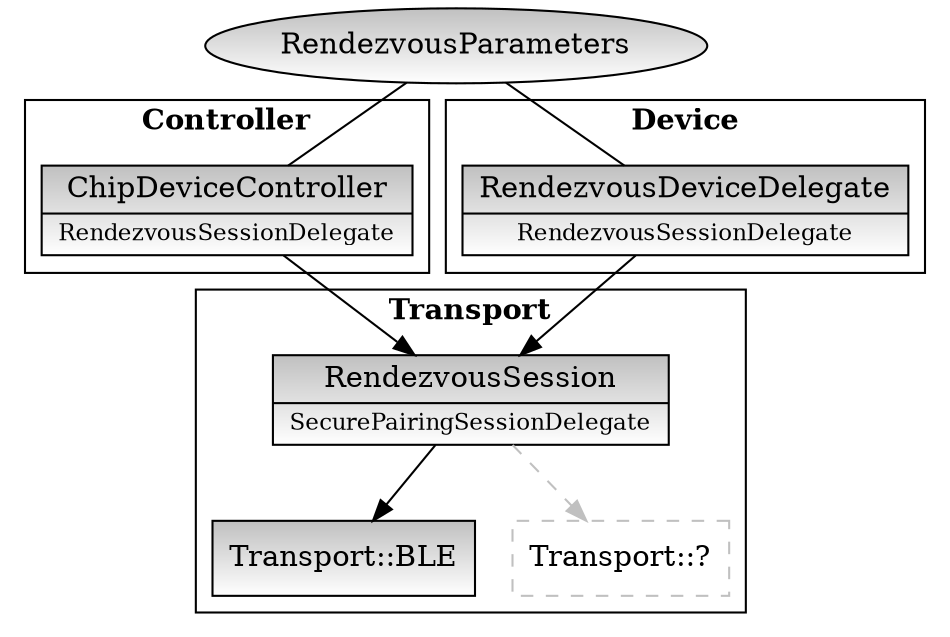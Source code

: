 digraph RendezvousSession
{
  node [shape=box, fillcolor="white:gray", gradientangle=90, style=filled]

  # This section represents controller-only elements
  subgraph cluster_controller {
    label=<<b>Controller</b>>

    ChipDeviceController [shape=record label=<{ChipDeviceController|<font point-size="11">RendezvousSessionDelegate</font>}>, URL="@ref chip::DeviceController::ChipDeviceController"]
  }

  # This section represents device-only elements
  subgraph cluster_device {
    label=<<b>Device</b>>

    RendezvousDeviceDelegate [shape=record label=<{RendezvousDeviceDelegate|<font point-size="11">RendezvousSessionDelegate</font>}> URL="@ref chip::RendezvousSessionDelegate"]
  }

  # This section represents elements which belongs to src/transport/
  subgraph cluster_transport {
    label=<<b>Transport</b>>

    RendezvousSession [shape=record, label=<{RendezvousSession|<font point-size="11">SecurePairingSessionDelegate</font>}>, URL="@ref chip::SecurePairingSessionDelegate"]
    TransportBle [label="Transport::BLE", URL="@ref chip::Transport::BLE"]
    TransportInet [label="Transport::?", style=dashed, color=gray]
  }

  #############################
  # Main relationships
  #############################
  RendezvousParameters [shape=ellipse, URL="@ref chip::RendezvousParameters"]
  RendezvousParameters -> { ChipDeviceController, RendezvousDeviceDelegate} [arrowhead=none]

  {ChipDeviceController, RendezvousDeviceDelegate} -> RendezvousSession
  RendezvousSession -> TransportBle
  RendezvousSession -> TransportInet [style=dashed, color=gray]
}
